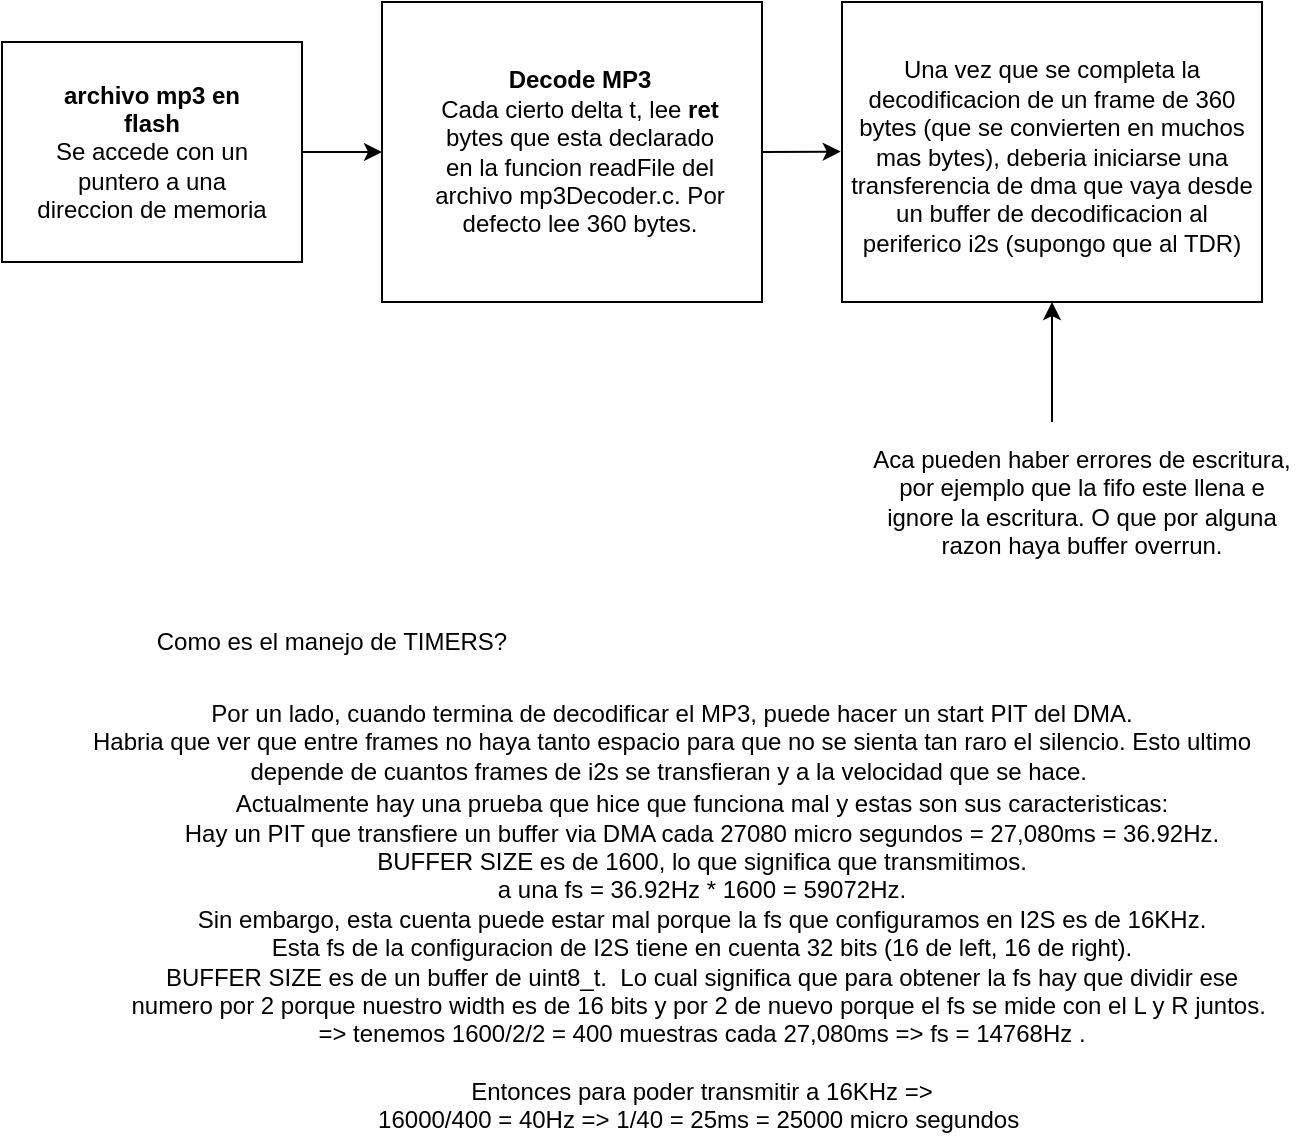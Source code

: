 <mxfile version="14.2.7" type="device"><diagram id="U85Ghrie_Mby8IN6IkyX" name="Page-1"><mxGraphModel dx="865" dy="457" grid="1" gridSize="10" guides="1" tooltips="1" connect="1" arrows="1" fold="1" page="1" pageScale="1" pageWidth="827" pageHeight="1169" math="0" shadow="0"><root><mxCell id="0"/><mxCell id="1" parent="0"/><mxCell id="qIjYUXnVi23hB3rxOuHl-11" value="" style="group" vertex="1" connectable="0" parent="1"><mxGeometry x="20" y="110" width="150" height="110" as="geometry"/></mxCell><mxCell id="qIjYUXnVi23hB3rxOuHl-1" value="" style="rounded=0;whiteSpace=wrap;html=1;" vertex="1" parent="qIjYUXnVi23hB3rxOuHl-11"><mxGeometry width="150" height="110" as="geometry"/></mxCell><mxCell id="qIjYUXnVi23hB3rxOuHl-2" value="&lt;b&gt;archivo mp3 en flash&lt;/b&gt;&lt;br&gt;Se accede con un puntero a una direccion de memoria" style="text;html=1;strokeColor=none;fillColor=none;align=center;verticalAlign=middle;whiteSpace=wrap;rounded=0;" vertex="1" parent="qIjYUXnVi23hB3rxOuHl-11"><mxGeometry x="15" y="50" width="120" height="10" as="geometry"/></mxCell><mxCell id="qIjYUXnVi23hB3rxOuHl-12" value="" style="group" vertex="1" connectable="0" parent="1"><mxGeometry x="210" y="90" width="190" height="150" as="geometry"/></mxCell><mxCell id="qIjYUXnVi23hB3rxOuHl-3" value="" style="rounded=0;whiteSpace=wrap;html=1;" vertex="1" parent="qIjYUXnVi23hB3rxOuHl-12"><mxGeometry width="190" height="150" as="geometry"/></mxCell><mxCell id="qIjYUXnVi23hB3rxOuHl-7" value="&lt;b&gt;Decode MP3&lt;/b&gt;&lt;br&gt;Cada cierto delta t, lee &lt;b&gt;ret&lt;/b&gt; bytes que esta declarado en la funcion readFile del archivo mp3Decoder.c. Por defecto lee 360 bytes." style="text;html=1;strokeColor=none;fillColor=none;align=center;verticalAlign=middle;whiteSpace=wrap;rounded=0;" vertex="1" parent="qIjYUXnVi23hB3rxOuHl-12"><mxGeometry x="24" y="65" width="150" height="20" as="geometry"/></mxCell><mxCell id="qIjYUXnVi23hB3rxOuHl-13" value="" style="group" vertex="1" connectable="0" parent="1"><mxGeometry x="440" y="90" width="210" height="150" as="geometry"/></mxCell><mxCell id="qIjYUXnVi23hB3rxOuHl-9" value="" style="rounded=0;whiteSpace=wrap;html=1;" vertex="1" parent="qIjYUXnVi23hB3rxOuHl-13"><mxGeometry width="210" height="150" as="geometry"/></mxCell><mxCell id="qIjYUXnVi23hB3rxOuHl-10" value="&lt;br&gt;Una vez que se completa la decodificacion de un frame de 360 bytes (que se convierten en muchos mas bytes), deberia iniciarse una transferencia de dma que vaya desde un buffer de decodificacion al periferico i2s (supongo que al TDR)" style="text;html=1;strokeColor=none;fillColor=none;align=center;verticalAlign=middle;whiteSpace=wrap;rounded=0;" vertex="1" parent="qIjYUXnVi23hB3rxOuHl-13"><mxGeometry y="20" width="210" height="100" as="geometry"/></mxCell><mxCell id="qIjYUXnVi23hB3rxOuHl-17" value="" style="endArrow=classic;html=1;exitX=1;exitY=0.5;exitDx=0;exitDy=0;entryX=0;entryY=0.5;entryDx=0;entryDy=0;" edge="1" parent="1" source="qIjYUXnVi23hB3rxOuHl-1" target="qIjYUXnVi23hB3rxOuHl-3"><mxGeometry width="50" height="50" relative="1" as="geometry"><mxPoint x="340" y="220" as="sourcePoint"/><mxPoint x="200" y="165" as="targetPoint"/></mxGeometry></mxCell><mxCell id="qIjYUXnVi23hB3rxOuHl-18" value="" style="endArrow=classic;html=1;exitX=1;exitY=0.5;exitDx=0;exitDy=0;entryX=-0.003;entryY=0.548;entryDx=0;entryDy=0;entryPerimeter=0;" edge="1" parent="1" source="qIjYUXnVi23hB3rxOuHl-3" target="qIjYUXnVi23hB3rxOuHl-10"><mxGeometry width="50" height="50" relative="1" as="geometry"><mxPoint x="410" y="300" as="sourcePoint"/><mxPoint x="460" y="250" as="targetPoint"/></mxGeometry></mxCell><mxCell id="qIjYUXnVi23hB3rxOuHl-19" value="" style="endArrow=classic;html=1;entryX=0.5;entryY=1;entryDx=0;entryDy=0;" edge="1" parent="1" target="qIjYUXnVi23hB3rxOuHl-9"><mxGeometry width="50" height="50" relative="1" as="geometry"><mxPoint x="545" y="300" as="sourcePoint"/><mxPoint x="410" y="270" as="targetPoint"/></mxGeometry></mxCell><mxCell id="qIjYUXnVi23hB3rxOuHl-20" value="Aca pueden haber errores de escritura, por ejemplo que la fifo este llena e ignore la escritura. O que por alguna razon haya buffer overrun." style="text;html=1;strokeColor=none;fillColor=none;align=center;verticalAlign=middle;whiteSpace=wrap;rounded=0;" vertex="1" parent="1"><mxGeometry x="450" y="330" width="220" height="20" as="geometry"/></mxCell><mxCell id="qIjYUXnVi23hB3rxOuHl-21" value="Como es el manejo de TIMERS?" style="text;html=1;strokeColor=none;fillColor=none;align=center;verticalAlign=middle;whiteSpace=wrap;rounded=0;" vertex="1" parent="1"><mxGeometry x="60" y="400" width="250" height="20" as="geometry"/></mxCell><mxCell id="qIjYUXnVi23hB3rxOuHl-22" value="Por un lado, cuando termina de decodificar el MP3, puede hacer un start PIT del DMA.&lt;br&gt;Habria que ver que entre frames no haya tanto espacio para que no se sienta tan raro el silencio. Esto ultimo depende de cuantos frames de i2s se transfieran y a la velocidad que se hace.&amp;nbsp;" style="text;html=1;strokeColor=none;fillColor=none;align=center;verticalAlign=middle;whiteSpace=wrap;rounded=0;" vertex="1" parent="1"><mxGeometry x="50" y="450" width="610" height="20" as="geometry"/></mxCell><mxCell id="qIjYUXnVi23hB3rxOuHl-23" value="Actualmente hay una prueba que hice que funciona mal y estas son sus caracteristicas:&lt;br&gt;Hay un PIT que transfiere un buffer via DMA cada 27080 micro segundos = 27,080ms = 36.92Hz.&lt;br&gt;BUFFER SIZE es de 1600, lo que significa que transmitimos.&lt;br&gt;a una fs = 36.92Hz * 1600 = 59072Hz.&lt;br&gt;Sin embargo, esta cuenta puede estar mal porque la fs que configuramos en I2S es de 16KHz.&lt;br&gt;Esta fs de la configuracion de I2S tiene en cuenta 32 bits (16 de left, 16 de right).&lt;br&gt;BUFFER SIZE es de un buffer de uint8_t.&amp;nbsp; Lo cual significa que para obtener la fs hay que dividir ese numero por 2 porque nuestro width es de 16 bits y por 2 de nuevo porque el fs se mide con el L y R juntos.&amp;nbsp;&lt;br&gt;=&amp;gt; tenemos 1600/2/2 = 400 muestras cada 27,080ms =&amp;gt; fs = 14768Hz .&lt;br&gt;&lt;br&gt;Entonces para poder transmitir a 16KHz =&amp;gt;&lt;br&gt;16000/400 = 40Hz =&amp;gt; 1/40 = 25ms = 25000 micro segundos&amp;nbsp;" style="text;html=1;strokeColor=none;fillColor=none;align=center;verticalAlign=middle;whiteSpace=wrap;rounded=0;" vertex="1" parent="1"><mxGeometry x="80" y="490" width="580" height="160" as="geometry"/></mxCell></root></mxGraphModel></diagram></mxfile>